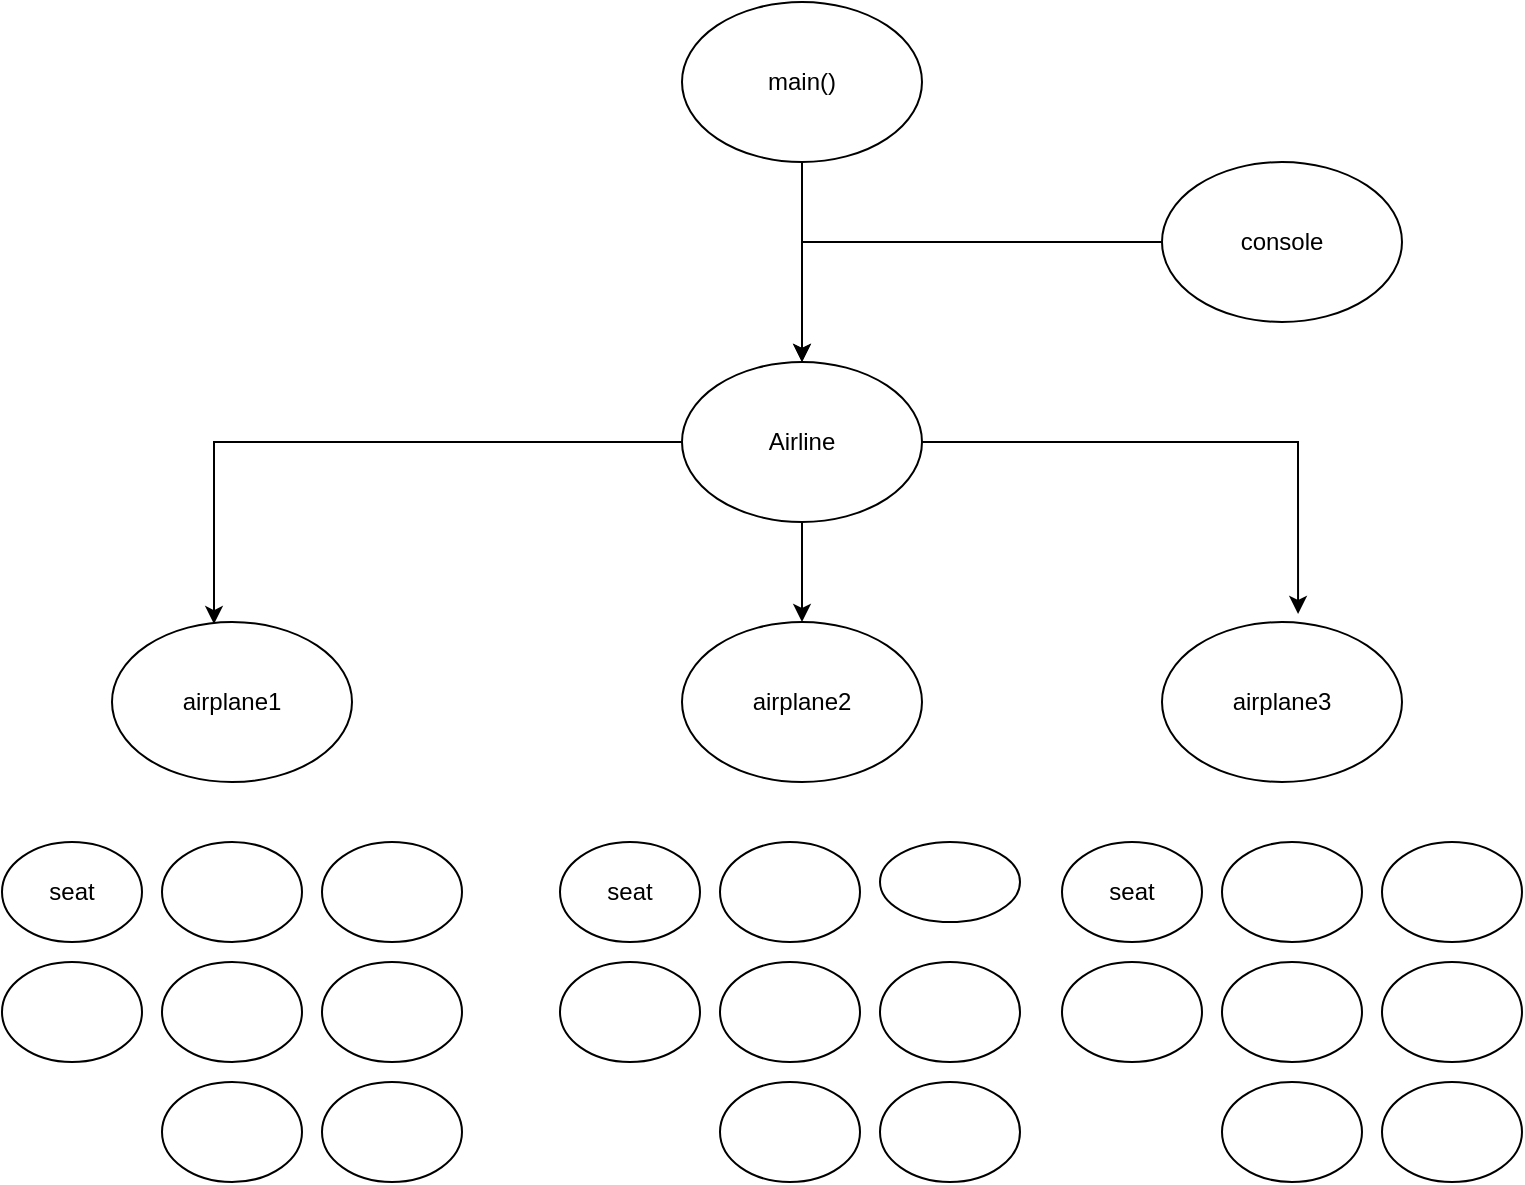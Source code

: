 <mxfile version="14.1.7" type="github">
  <diagram id="s-9LG8zbNk_ZGtj-ESuL" name="Page-1">
    <mxGraphModel dx="1182" dy="742" grid="1" gridSize="10" guides="1" tooltips="1" connect="1" arrows="1" fold="1" page="1" pageScale="1" pageWidth="827" pageHeight="1169" math="0" shadow="0">
      <root>
        <mxCell id="0" />
        <mxCell id="1" parent="0" />
        <mxCell id="adSvFz2QHnfOKHXrZKuJ-3" style="edgeStyle=orthogonalEdgeStyle;rounded=0;orthogonalLoop=1;jettySize=auto;html=1;entryX=0.5;entryY=0;entryDx=0;entryDy=0;" edge="1" parent="1" source="adSvFz2QHnfOKHXrZKuJ-1" target="adSvFz2QHnfOKHXrZKuJ-2">
          <mxGeometry relative="1" as="geometry" />
        </mxCell>
        <mxCell id="adSvFz2QHnfOKHXrZKuJ-1" value="main()" style="ellipse;whiteSpace=wrap;html=1;" vertex="1" parent="1">
          <mxGeometry x="360" y="60" width="120" height="80" as="geometry" />
        </mxCell>
        <mxCell id="adSvFz2QHnfOKHXrZKuJ-7" style="edgeStyle=orthogonalEdgeStyle;rounded=0;orthogonalLoop=1;jettySize=auto;html=1;entryX=0.5;entryY=0;entryDx=0;entryDy=0;" edge="1" parent="1" source="adSvFz2QHnfOKHXrZKuJ-2" target="adSvFz2QHnfOKHXrZKuJ-4">
          <mxGeometry relative="1" as="geometry" />
        </mxCell>
        <mxCell id="adSvFz2QHnfOKHXrZKuJ-8" style="edgeStyle=orthogonalEdgeStyle;rounded=0;orthogonalLoop=1;jettySize=auto;html=1;entryX=0.425;entryY=0.013;entryDx=0;entryDy=0;entryPerimeter=0;" edge="1" parent="1" source="adSvFz2QHnfOKHXrZKuJ-2" target="adSvFz2QHnfOKHXrZKuJ-5">
          <mxGeometry relative="1" as="geometry" />
        </mxCell>
        <mxCell id="adSvFz2QHnfOKHXrZKuJ-9" style="edgeStyle=orthogonalEdgeStyle;rounded=0;orthogonalLoop=1;jettySize=auto;html=1;entryX=0.567;entryY=-0.05;entryDx=0;entryDy=0;entryPerimeter=0;" edge="1" parent="1" source="adSvFz2QHnfOKHXrZKuJ-2" target="adSvFz2QHnfOKHXrZKuJ-6">
          <mxGeometry relative="1" as="geometry" />
        </mxCell>
        <mxCell id="adSvFz2QHnfOKHXrZKuJ-2" value="Airline" style="ellipse;whiteSpace=wrap;html=1;" vertex="1" parent="1">
          <mxGeometry x="360" y="240" width="120" height="80" as="geometry" />
        </mxCell>
        <mxCell id="adSvFz2QHnfOKHXrZKuJ-4" value="airplane2" style="ellipse;whiteSpace=wrap;html=1;" vertex="1" parent="1">
          <mxGeometry x="360" y="370" width="120" height="80" as="geometry" />
        </mxCell>
        <mxCell id="adSvFz2QHnfOKHXrZKuJ-5" value="airplane1" style="ellipse;whiteSpace=wrap;html=1;" vertex="1" parent="1">
          <mxGeometry x="75" y="370" width="120" height="80" as="geometry" />
        </mxCell>
        <mxCell id="adSvFz2QHnfOKHXrZKuJ-6" value="airplane3" style="ellipse;whiteSpace=wrap;html=1;" vertex="1" parent="1">
          <mxGeometry x="600" y="370" width="120" height="80" as="geometry" />
        </mxCell>
        <mxCell id="adSvFz2QHnfOKHXrZKuJ-10" value="seat" style="ellipse;whiteSpace=wrap;html=1;" vertex="1" parent="1">
          <mxGeometry x="20" y="480" width="70" height="50" as="geometry" />
        </mxCell>
        <mxCell id="adSvFz2QHnfOKHXrZKuJ-11" value="" style="ellipse;whiteSpace=wrap;html=1;" vertex="1" parent="1">
          <mxGeometry x="100" y="480" width="70" height="50" as="geometry" />
        </mxCell>
        <mxCell id="adSvFz2QHnfOKHXrZKuJ-12" value="" style="ellipse;whiteSpace=wrap;html=1;" vertex="1" parent="1">
          <mxGeometry x="180" y="480" width="70" height="50" as="geometry" />
        </mxCell>
        <mxCell id="adSvFz2QHnfOKHXrZKuJ-13" value="" style="ellipse;whiteSpace=wrap;html=1;" vertex="1" parent="1">
          <mxGeometry x="20" y="540" width="70" height="50" as="geometry" />
        </mxCell>
        <mxCell id="adSvFz2QHnfOKHXrZKuJ-14" value="" style="ellipse;whiteSpace=wrap;html=1;" vertex="1" parent="1">
          <mxGeometry x="100" y="540" width="70" height="50" as="geometry" />
        </mxCell>
        <mxCell id="adSvFz2QHnfOKHXrZKuJ-15" value="" style="ellipse;whiteSpace=wrap;html=1;" vertex="1" parent="1">
          <mxGeometry x="100" y="600" width="70" height="50" as="geometry" />
        </mxCell>
        <mxCell id="adSvFz2QHnfOKHXrZKuJ-16" value="" style="ellipse;whiteSpace=wrap;html=1;" vertex="1" parent="1">
          <mxGeometry x="180" y="600" width="70" height="50" as="geometry" />
        </mxCell>
        <mxCell id="adSvFz2QHnfOKHXrZKuJ-17" value="" style="ellipse;whiteSpace=wrap;html=1;" vertex="1" parent="1">
          <mxGeometry x="180" y="540" width="70" height="50" as="geometry" />
        </mxCell>
        <mxCell id="adSvFz2QHnfOKHXrZKuJ-25" value="seat" style="ellipse;whiteSpace=wrap;html=1;" vertex="1" parent="1">
          <mxGeometry x="299" y="480" width="70" height="50" as="geometry" />
        </mxCell>
        <mxCell id="adSvFz2QHnfOKHXrZKuJ-26" value="" style="ellipse;whiteSpace=wrap;html=1;" vertex="1" parent="1">
          <mxGeometry x="379" y="480" width="70" height="50" as="geometry" />
        </mxCell>
        <mxCell id="adSvFz2QHnfOKHXrZKuJ-27" value="" style="ellipse;whiteSpace=wrap;html=1;" vertex="1" parent="1">
          <mxGeometry x="459" y="480" width="70" height="40" as="geometry" />
        </mxCell>
        <mxCell id="adSvFz2QHnfOKHXrZKuJ-28" value="" style="ellipse;whiteSpace=wrap;html=1;" vertex="1" parent="1">
          <mxGeometry x="299" y="540" width="70" height="50" as="geometry" />
        </mxCell>
        <mxCell id="adSvFz2QHnfOKHXrZKuJ-29" value="" style="ellipse;whiteSpace=wrap;html=1;" vertex="1" parent="1">
          <mxGeometry x="379" y="540" width="70" height="50" as="geometry" />
        </mxCell>
        <mxCell id="adSvFz2QHnfOKHXrZKuJ-30" value="" style="ellipse;whiteSpace=wrap;html=1;" vertex="1" parent="1">
          <mxGeometry x="379" y="600" width="70" height="50" as="geometry" />
        </mxCell>
        <mxCell id="adSvFz2QHnfOKHXrZKuJ-31" value="" style="ellipse;whiteSpace=wrap;html=1;" vertex="1" parent="1">
          <mxGeometry x="459" y="600" width="70" height="50" as="geometry" />
        </mxCell>
        <mxCell id="adSvFz2QHnfOKHXrZKuJ-32" value="" style="ellipse;whiteSpace=wrap;html=1;" vertex="1" parent="1">
          <mxGeometry x="459" y="540" width="70" height="50" as="geometry" />
        </mxCell>
        <mxCell id="adSvFz2QHnfOKHXrZKuJ-33" value="seat" style="ellipse;whiteSpace=wrap;html=1;" vertex="1" parent="1">
          <mxGeometry x="550" y="480" width="70" height="50" as="geometry" />
        </mxCell>
        <mxCell id="adSvFz2QHnfOKHXrZKuJ-34" value="" style="ellipse;whiteSpace=wrap;html=1;" vertex="1" parent="1">
          <mxGeometry x="630" y="480" width="70" height="50" as="geometry" />
        </mxCell>
        <mxCell id="adSvFz2QHnfOKHXrZKuJ-35" value="" style="ellipse;whiteSpace=wrap;html=1;" vertex="1" parent="1">
          <mxGeometry x="710" y="480" width="70" height="50" as="geometry" />
        </mxCell>
        <mxCell id="adSvFz2QHnfOKHXrZKuJ-36" value="" style="ellipse;whiteSpace=wrap;html=1;" vertex="1" parent="1">
          <mxGeometry x="550" y="540" width="70" height="50" as="geometry" />
        </mxCell>
        <mxCell id="adSvFz2QHnfOKHXrZKuJ-37" value="" style="ellipse;whiteSpace=wrap;html=1;" vertex="1" parent="1">
          <mxGeometry x="630" y="540" width="70" height="50" as="geometry" />
        </mxCell>
        <mxCell id="adSvFz2QHnfOKHXrZKuJ-38" value="" style="ellipse;whiteSpace=wrap;html=1;" vertex="1" parent="1">
          <mxGeometry x="630" y="600" width="70" height="50" as="geometry" />
        </mxCell>
        <mxCell id="adSvFz2QHnfOKHXrZKuJ-39" value="" style="ellipse;whiteSpace=wrap;html=1;" vertex="1" parent="1">
          <mxGeometry x="710" y="600" width="70" height="50" as="geometry" />
        </mxCell>
        <mxCell id="adSvFz2QHnfOKHXrZKuJ-40" value="" style="ellipse;whiteSpace=wrap;html=1;" vertex="1" parent="1">
          <mxGeometry x="710" y="540" width="70" height="50" as="geometry" />
        </mxCell>
        <mxCell id="adSvFz2QHnfOKHXrZKuJ-42" style="edgeStyle=orthogonalEdgeStyle;rounded=0;orthogonalLoop=1;jettySize=auto;html=1;entryX=0.5;entryY=0;entryDx=0;entryDy=0;" edge="1" parent="1" source="adSvFz2QHnfOKHXrZKuJ-41" target="adSvFz2QHnfOKHXrZKuJ-2">
          <mxGeometry relative="1" as="geometry" />
        </mxCell>
        <mxCell id="adSvFz2QHnfOKHXrZKuJ-41" value="console" style="ellipse;whiteSpace=wrap;html=1;" vertex="1" parent="1">
          <mxGeometry x="600" y="140" width="120" height="80" as="geometry" />
        </mxCell>
      </root>
    </mxGraphModel>
  </diagram>
</mxfile>
